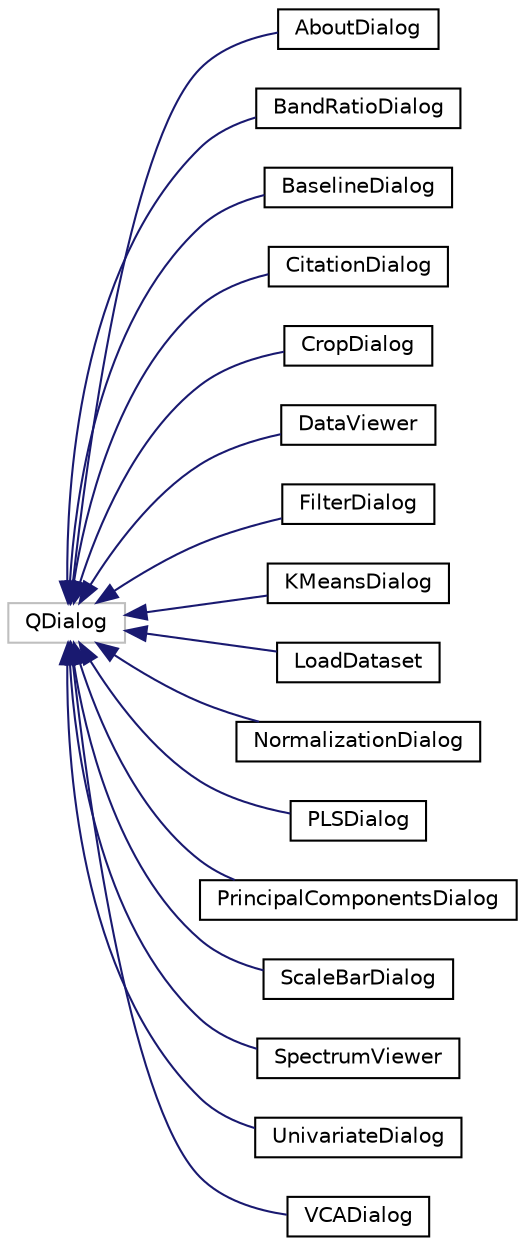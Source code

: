 digraph "Graphical Class Hierarchy"
{
  edge [fontname="Helvetica",fontsize="10",labelfontname="Helvetica",labelfontsize="10"];
  node [fontname="Helvetica",fontsize="10",shape=record];
  rankdir="LR";
  Node1 [label="QDialog",height=0.2,width=0.4,color="grey75", fillcolor="white", style="filled"];
  Node1 -> Node2 [dir="back",color="midnightblue",fontsize="10",style="solid",fontname="Helvetica"];
  Node2 [label="AboutDialog",height=0.2,width=0.4,color="black", fillcolor="white", style="filled",URL="$class_about_dialog.html"];
  Node1 -> Node3 [dir="back",color="midnightblue",fontsize="10",style="solid",fontname="Helvetica"];
  Node3 [label="BandRatioDialog",height=0.2,width=0.4,color="black", fillcolor="white", style="filled",URL="$class_band_ratio_dialog.html"];
  Node1 -> Node4 [dir="back",color="midnightblue",fontsize="10",style="solid",fontname="Helvetica"];
  Node4 [label="BaselineDialog",height=0.2,width=0.4,color="black", fillcolor="white", style="filled",URL="$class_baseline_dialog.html"];
  Node1 -> Node5 [dir="back",color="midnightblue",fontsize="10",style="solid",fontname="Helvetica"];
  Node5 [label="CitationDialog",height=0.2,width=0.4,color="black", fillcolor="white", style="filled",URL="$class_citation_dialog.html"];
  Node1 -> Node6 [dir="back",color="midnightblue",fontsize="10",style="solid",fontname="Helvetica"];
  Node6 [label="CropDialog",height=0.2,width=0.4,color="black", fillcolor="white", style="filled",URL="$class_crop_dialog.html"];
  Node1 -> Node7 [dir="back",color="midnightblue",fontsize="10",style="solid",fontname="Helvetica"];
  Node7 [label="DataViewer",height=0.2,width=0.4,color="black", fillcolor="white", style="filled",URL="$class_data_viewer.html"];
  Node1 -> Node8 [dir="back",color="midnightblue",fontsize="10",style="solid",fontname="Helvetica"];
  Node8 [label="FilterDialog",height=0.2,width=0.4,color="black", fillcolor="white", style="filled",URL="$class_filter_dialog.html"];
  Node1 -> Node9 [dir="back",color="midnightblue",fontsize="10",style="solid",fontname="Helvetica"];
  Node9 [label="KMeansDialog",height=0.2,width=0.4,color="black", fillcolor="white", style="filled",URL="$class_k_means_dialog.html"];
  Node1 -> Node10 [dir="back",color="midnightblue",fontsize="10",style="solid",fontname="Helvetica"];
  Node10 [label="LoadDataset",height=0.2,width=0.4,color="black", fillcolor="white", style="filled",URL="$class_load_dataset.html"];
  Node1 -> Node11 [dir="back",color="midnightblue",fontsize="10",style="solid",fontname="Helvetica"];
  Node11 [label="NormalizationDialog",height=0.2,width=0.4,color="black", fillcolor="white", style="filled",URL="$class_normalization_dialog.html"];
  Node1 -> Node12 [dir="back",color="midnightblue",fontsize="10",style="solid",fontname="Helvetica"];
  Node12 [label="PLSDialog",height=0.2,width=0.4,color="black", fillcolor="white", style="filled",URL="$class_p_l_s_dialog.html"];
  Node1 -> Node13 [dir="back",color="midnightblue",fontsize="10",style="solid",fontname="Helvetica"];
  Node13 [label="PrincipalComponentsDialog",height=0.2,width=0.4,color="black", fillcolor="white", style="filled",URL="$class_principal_components_dialog.html"];
  Node1 -> Node14 [dir="back",color="midnightblue",fontsize="10",style="solid",fontname="Helvetica"];
  Node14 [label="ScaleBarDialog",height=0.2,width=0.4,color="black", fillcolor="white", style="filled",URL="$class_scale_bar_dialog.html"];
  Node1 -> Node15 [dir="back",color="midnightblue",fontsize="10",style="solid",fontname="Helvetica"];
  Node15 [label="SpectrumViewer",height=0.2,width=0.4,color="black", fillcolor="white", style="filled",URL="$class_spectrum_viewer.html"];
  Node1 -> Node16 [dir="back",color="midnightblue",fontsize="10",style="solid",fontname="Helvetica"];
  Node16 [label="UnivariateDialog",height=0.2,width=0.4,color="black", fillcolor="white", style="filled",URL="$class_univariate_dialog.html"];
  Node1 -> Node17 [dir="back",color="midnightblue",fontsize="10",style="solid",fontname="Helvetica"];
  Node17 [label="VCADialog",height=0.2,width=0.4,color="black", fillcolor="white", style="filled",URL="$class_v_c_a_dialog.html"];
}
